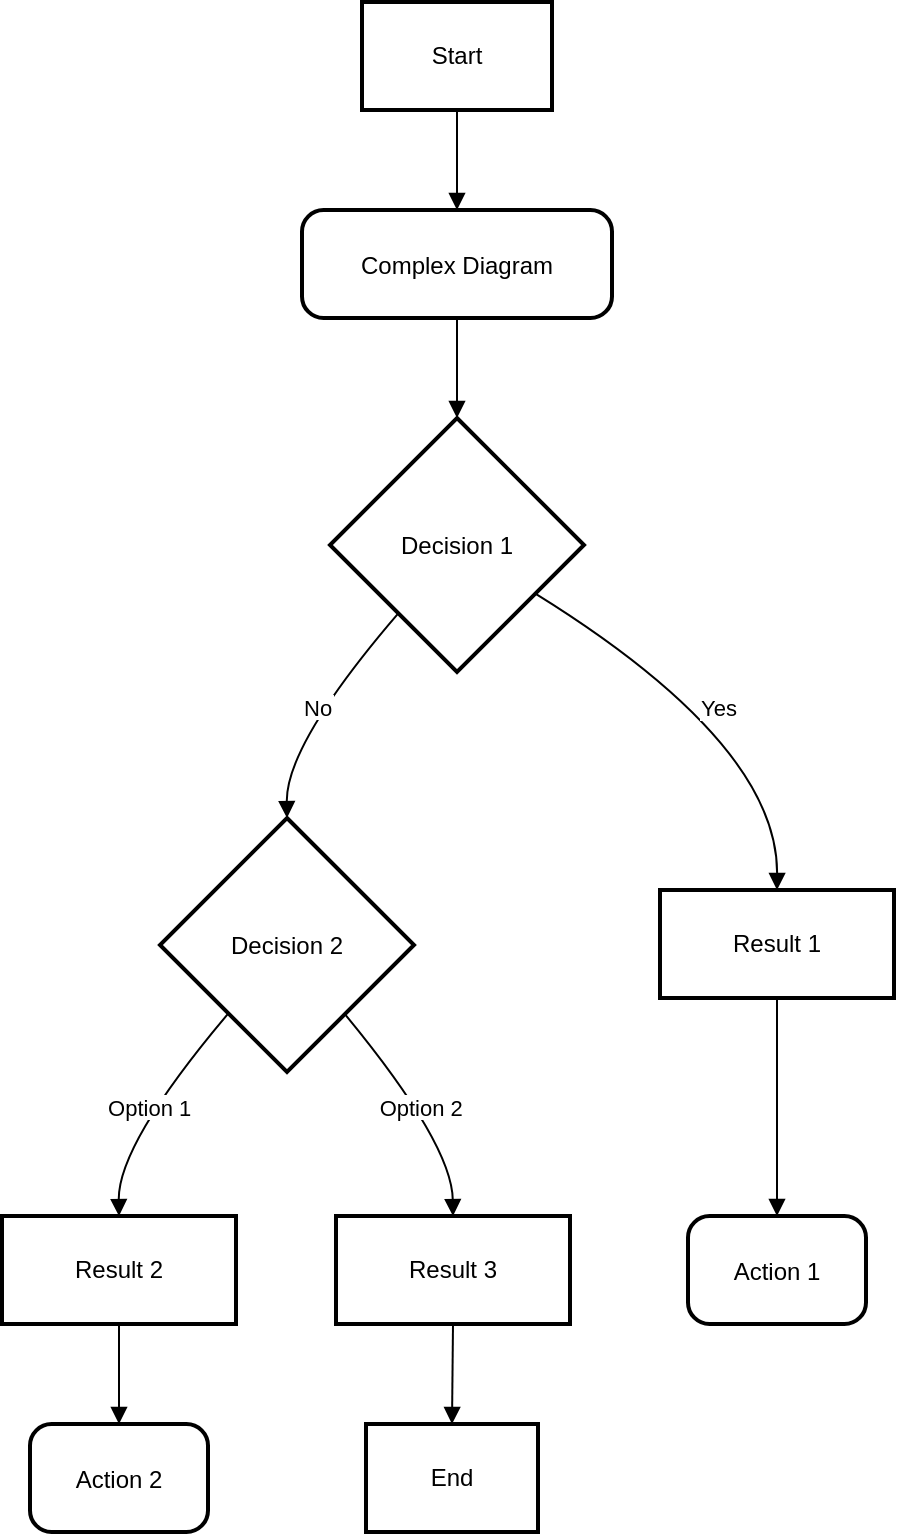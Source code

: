 <mxfile version="26.0.14">
  <diagram name="Page-1" id="PZBaR5uPMa7I_OiXX1Zr">
    <mxGraphModel>
      <root>
        <mxCell id="0" />
        <mxCell id="1" parent="0" />
        <mxCell id="2" value="Start" style="whiteSpace=wrap;strokeWidth=2;" vertex="1" parent="1">
          <mxGeometry x="188" y="8" width="95" height="54" as="geometry" />
        </mxCell>
        <mxCell id="3" value="Complex Diagram" style="rounded=1;arcSize=20;strokeWidth=2" vertex="1" parent="1">
          <mxGeometry x="158" y="112" width="155" height="54" as="geometry" />
        </mxCell>
        <mxCell id="4" value="Decision 1" style="rhombus;strokeWidth=2;whiteSpace=wrap;" vertex="1" parent="1">
          <mxGeometry x="172" y="216" width="127" height="127" as="geometry" />
        </mxCell>
        <mxCell id="5" value="Result 1" style="whiteSpace=wrap;strokeWidth=2;" vertex="1" parent="1">
          <mxGeometry x="337" y="452" width="117" height="54" as="geometry" />
        </mxCell>
        <mxCell id="6" value="Decision 2" style="rhombus;strokeWidth=2;whiteSpace=wrap;" vertex="1" parent="1">
          <mxGeometry x="87" y="416" width="127" height="127" as="geometry" />
        </mxCell>
        <mxCell id="7" value="Result 2" style="whiteSpace=wrap;strokeWidth=2;" vertex="1" parent="1">
          <mxGeometry x="8" y="615" width="117" height="54" as="geometry" />
        </mxCell>
        <mxCell id="8" value="Result 3" style="whiteSpace=wrap;strokeWidth=2;" vertex="1" parent="1">
          <mxGeometry x="175" y="615" width="117" height="54" as="geometry" />
        </mxCell>
        <mxCell id="9" value="Action 1" style="rounded=1;arcSize=20;strokeWidth=2" vertex="1" parent="1">
          <mxGeometry x="351" y="615" width="89" height="54" as="geometry" />
        </mxCell>
        <mxCell id="10" value="Action 2" style="rounded=1;arcSize=20;strokeWidth=2" vertex="1" parent="1">
          <mxGeometry x="22" y="719" width="89" height="54" as="geometry" />
        </mxCell>
        <mxCell id="11" value="End" style="whiteSpace=wrap;strokeWidth=2;" vertex="1" parent="1">
          <mxGeometry x="190" y="719" width="86" height="54" as="geometry" />
        </mxCell>
        <mxCell id="12" value="" style="curved=1;startArrow=none;endArrow=block;exitX=0.5;exitY=1;entryX=0.5;entryY=0;" edge="1" parent="1" source="2" target="3">
          <mxGeometry relative="1" as="geometry">
            <Array as="points" />
          </mxGeometry>
        </mxCell>
        <mxCell id="13" value="" style="curved=1;startArrow=none;endArrow=block;exitX=0.5;exitY=1;entryX=0.5;entryY=0;" edge="1" parent="1" source="3" target="4">
          <mxGeometry relative="1" as="geometry">
            <Array as="points" />
          </mxGeometry>
        </mxCell>
        <mxCell id="14" value="Yes" style="curved=1;startArrow=none;endArrow=block;exitX=1;exitY=0.81;entryX=0.5;entryY=0;" edge="1" parent="1" source="4" target="5">
          <mxGeometry relative="1" as="geometry">
            <Array as="points">
              <mxPoint x="396" y="379" />
            </Array>
          </mxGeometry>
        </mxCell>
        <mxCell id="15" value="No" style="curved=1;startArrow=none;endArrow=block;exitX=0.07;exitY=1;entryX=0.5;entryY=0;" edge="1" parent="1" source="4" target="6">
          <mxGeometry relative="1" as="geometry">
            <Array as="points">
              <mxPoint x="150" y="379" />
            </Array>
          </mxGeometry>
        </mxCell>
        <mxCell id="16" value="Option 1" style="curved=1;startArrow=none;endArrow=block;exitX=0.08;exitY=0.99;entryX=0.5;entryY=0;" edge="1" parent="1" source="6" target="7">
          <mxGeometry relative="1" as="geometry">
            <Array as="points">
              <mxPoint x="66" y="579" />
            </Array>
          </mxGeometry>
        </mxCell>
        <mxCell id="17" value="Option 2" style="curved=1;startArrow=none;endArrow=block;exitX=0.91;exitY=0.99;entryX=0.5;entryY=0;" edge="1" parent="1" source="6" target="8">
          <mxGeometry relative="1" as="geometry">
            <Array as="points">
              <mxPoint x="233" y="579" />
            </Array>
          </mxGeometry>
        </mxCell>
        <mxCell id="18" value="" style="curved=1;startArrow=none;endArrow=block;exitX=0.5;exitY=1;entryX=0.5;entryY=0;" edge="1" parent="1" source="5" target="9">
          <mxGeometry relative="1" as="geometry">
            <Array as="points" />
          </mxGeometry>
        </mxCell>
        <mxCell id="19" value="" style="curved=1;startArrow=none;endArrow=block;exitX=0.5;exitY=1;entryX=0.5;entryY=0;" edge="1" parent="1" source="7" target="10">
          <mxGeometry relative="1" as="geometry">
            <Array as="points" />
          </mxGeometry>
        </mxCell>
        <mxCell id="20" value="" style="curved=1;startArrow=none;endArrow=block;exitX=0.5;exitY=1;entryX=0.5;entryY=0;" edge="1" parent="1" source="8" target="11">
          <mxGeometry relative="1" as="geometry">
            <Array as="points" />
          </mxGeometry>
        </mxCell>
      </root>
    </mxGraphModel>
  </diagram>
</mxfile>
